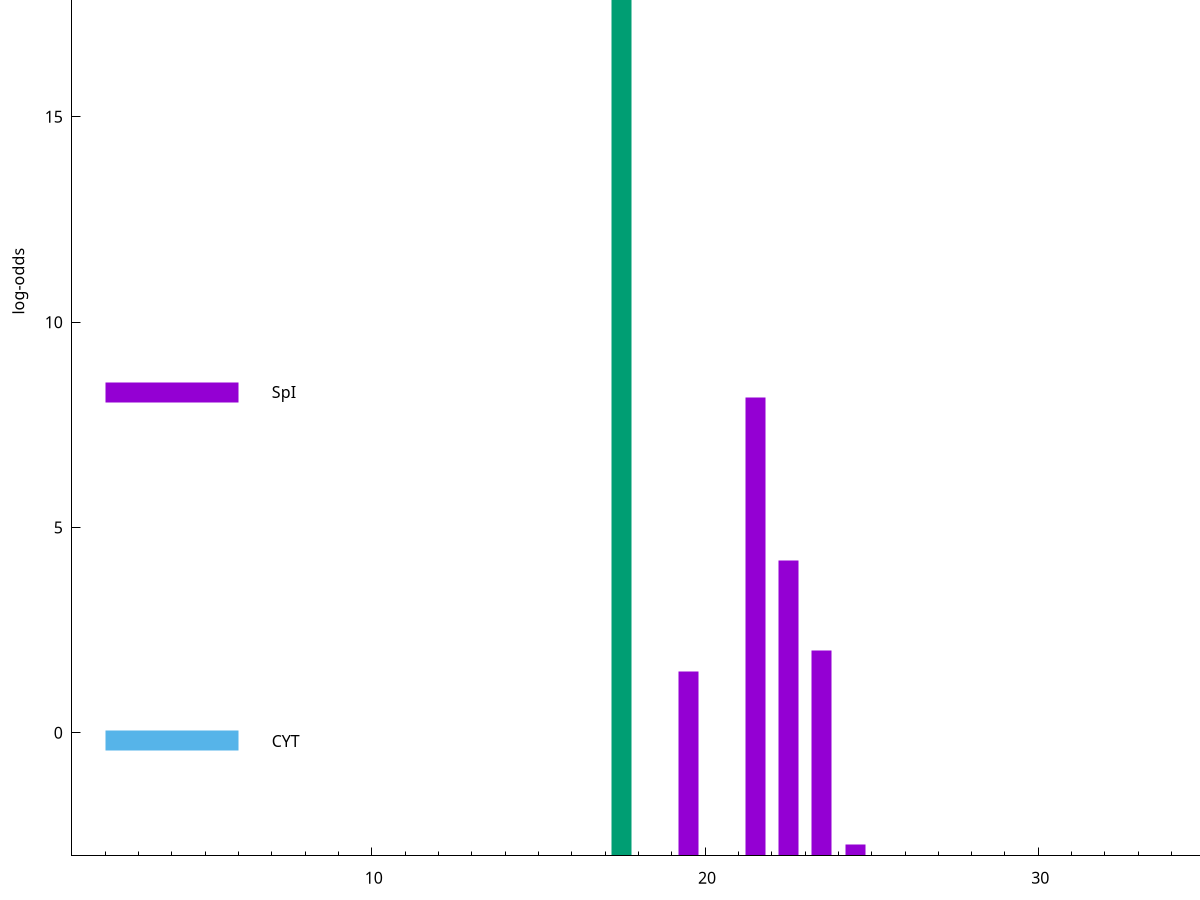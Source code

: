 set title "LipoP predictions for SRR5666573.gff"
set size 2., 1.4
set xrange [1:70] 
set mxtics 10
set yrange [-3:25]
set y2range [0:28]
set ylabel "log-odds"
set term postscript eps color solid "Helvetica" 30
set output "SRR5666573.gff5.eps"
set arrow from 2,21.802 to 6,21.802 nohead lt 2 lw 20
set label "SpII" at 7,21.802
set arrow from 2,8.29726 to 6,8.29726 nohead lt 1 lw 20
set label "SpI" at 7,8.29726
set arrow from 2,-0.200913 to 6,-0.200913 nohead lt 3 lw 20
set label "CYT" at 7,-0.200913
set arrow from 2,21.802 to 6,21.802 nohead lt 2 lw 20
set label "SpII" at 7,21.802
# NOTE: The scores below are the log-odds scores with the threshold
# NOTE: subtracted (a hack to make gnuplot make the histogram all
# NOTE: look nice).
plot "-" axes x1y2 title "" with impulses lt 2 lw 20, "-" axes x1y2 title "" with impulses lt 1 lw 20
17.500000 24.802000
e
21.500000 11.174570
22.500000 7.205400
23.500000 4.996640
19.500000 4.498130
24.500000 0.289280
e
exit
